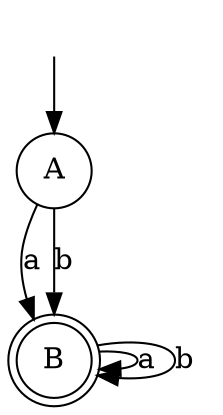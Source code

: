 digraph{ { node[style = invis, shape = none, label = " ", width = 0, height = 0] SSS } node [shape = doublecircle]; B ;  node [shape = circle]; SSS-> A A -> B [ label = "a" ]; A -> B [ label = "b" ]; B -> B [ label = "a" ]; B -> B [ label = "b" ]; }
